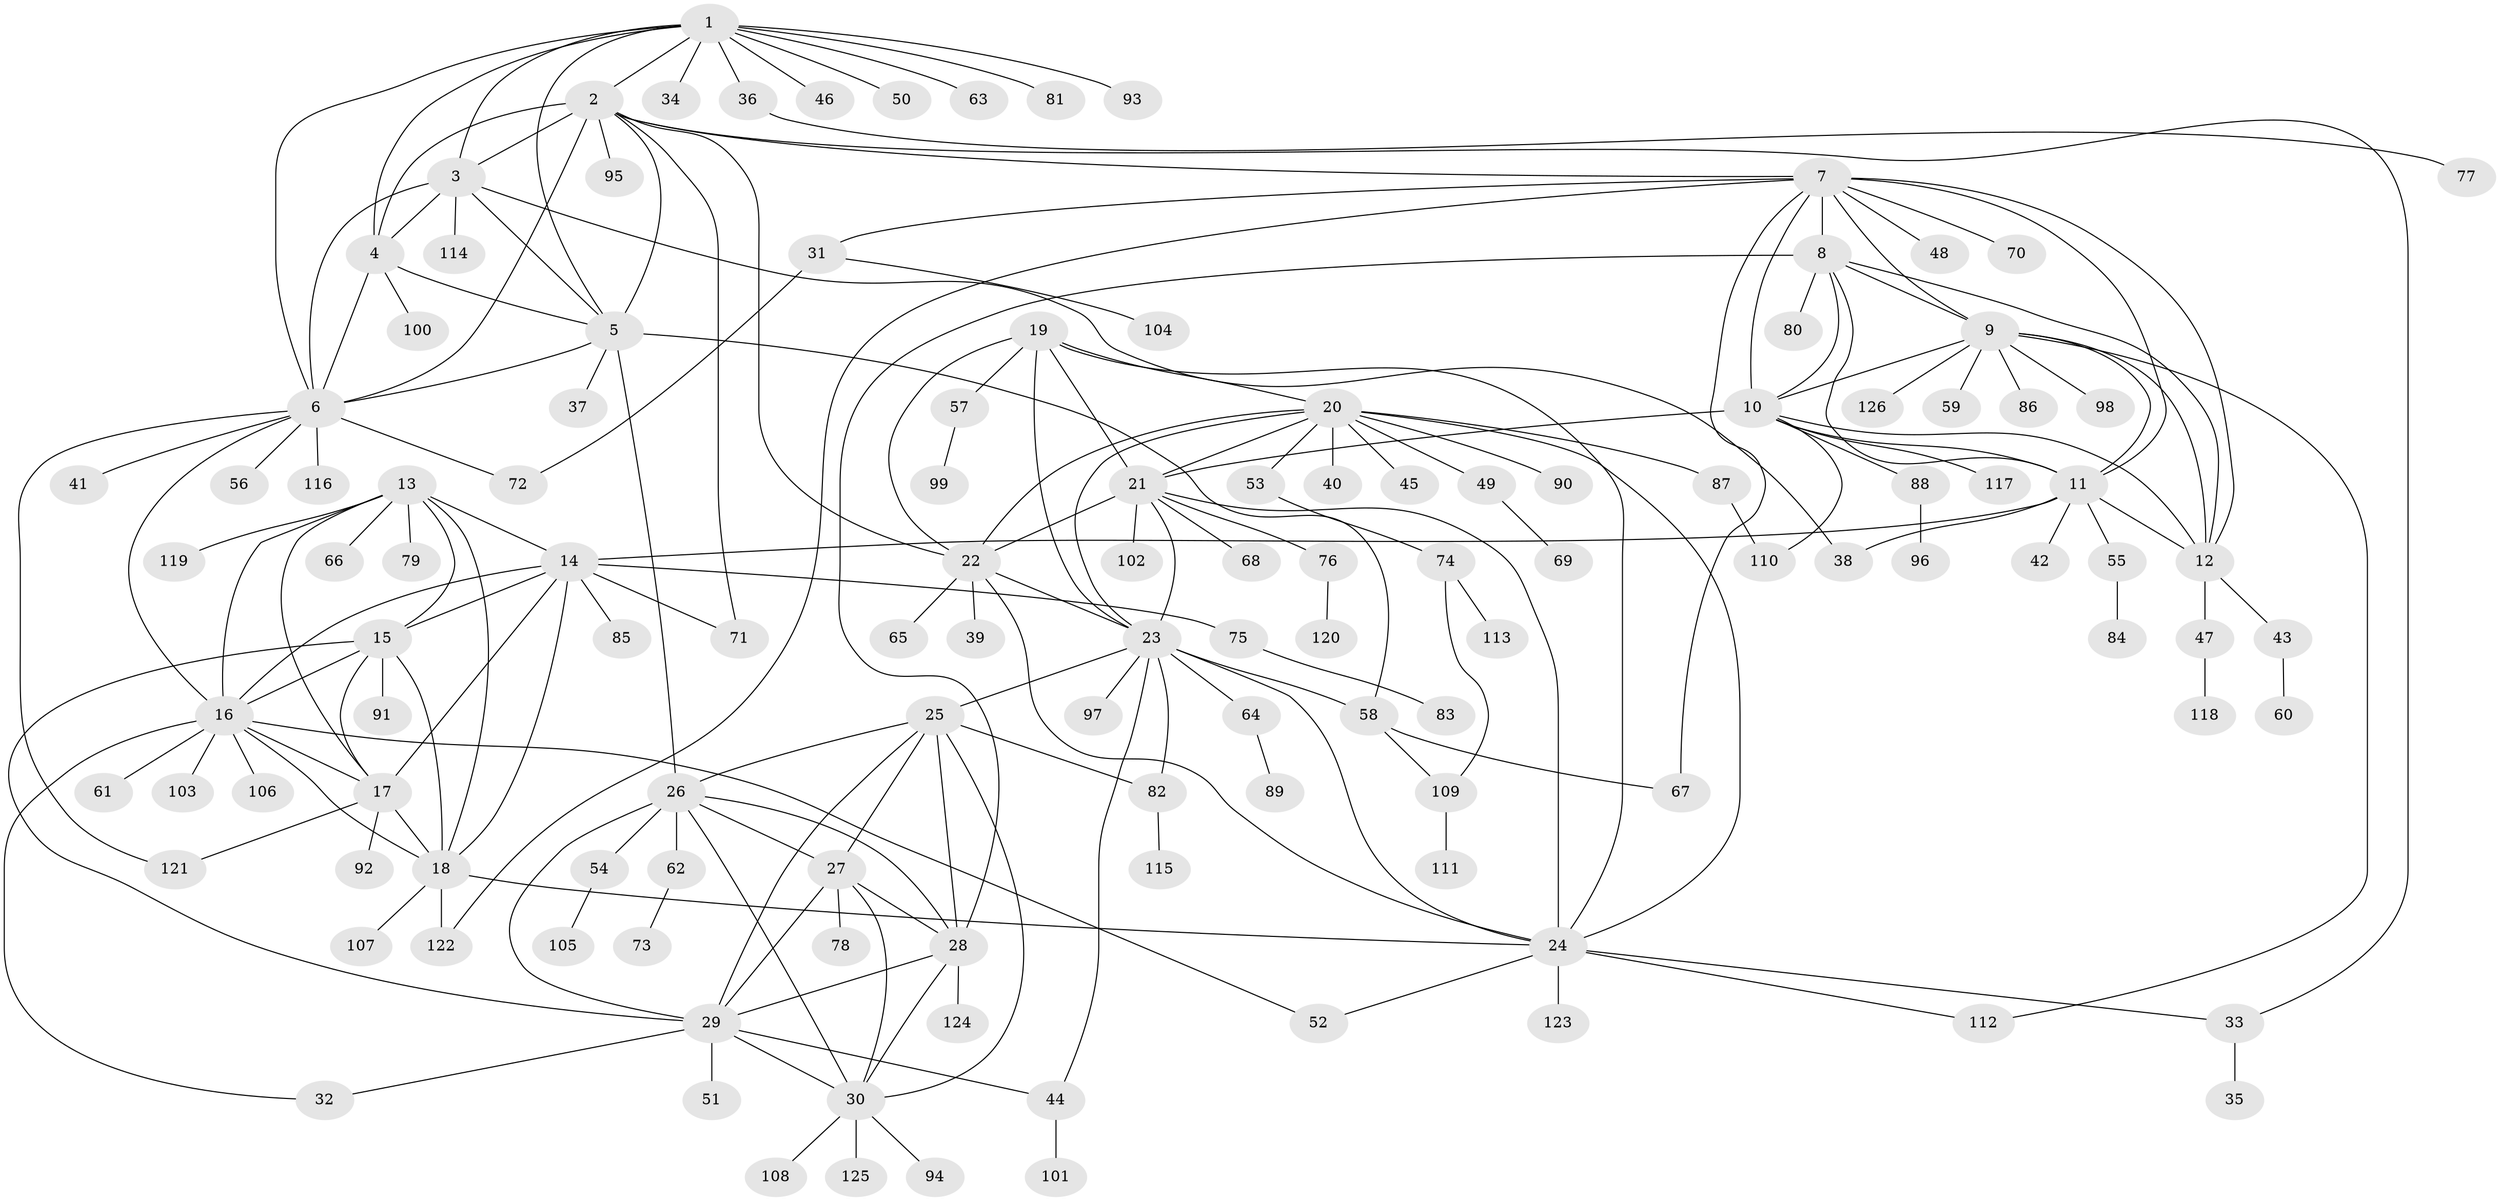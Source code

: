 // Generated by graph-tools (version 1.1) at 2025/55/03/09/25 04:55:59]
// undirected, 126 vertices, 196 edges
graph export_dot {
graph [start="1"]
  node [color=gray90,style=filled];
  1;
  2;
  3;
  4;
  5;
  6;
  7;
  8;
  9;
  10;
  11;
  12;
  13;
  14;
  15;
  16;
  17;
  18;
  19;
  20;
  21;
  22;
  23;
  24;
  25;
  26;
  27;
  28;
  29;
  30;
  31;
  32;
  33;
  34;
  35;
  36;
  37;
  38;
  39;
  40;
  41;
  42;
  43;
  44;
  45;
  46;
  47;
  48;
  49;
  50;
  51;
  52;
  53;
  54;
  55;
  56;
  57;
  58;
  59;
  60;
  61;
  62;
  63;
  64;
  65;
  66;
  67;
  68;
  69;
  70;
  71;
  72;
  73;
  74;
  75;
  76;
  77;
  78;
  79;
  80;
  81;
  82;
  83;
  84;
  85;
  86;
  87;
  88;
  89;
  90;
  91;
  92;
  93;
  94;
  95;
  96;
  97;
  98;
  99;
  100;
  101;
  102;
  103;
  104;
  105;
  106;
  107;
  108;
  109;
  110;
  111;
  112;
  113;
  114;
  115;
  116;
  117;
  118;
  119;
  120;
  121;
  122;
  123;
  124;
  125;
  126;
  1 -- 2;
  1 -- 3;
  1 -- 4;
  1 -- 5;
  1 -- 6;
  1 -- 34;
  1 -- 36;
  1 -- 46;
  1 -- 50;
  1 -- 63;
  1 -- 81;
  1 -- 93;
  2 -- 3;
  2 -- 4;
  2 -- 5;
  2 -- 6;
  2 -- 7;
  2 -- 22;
  2 -- 33;
  2 -- 71;
  2 -- 95;
  3 -- 4;
  3 -- 5;
  3 -- 6;
  3 -- 38;
  3 -- 114;
  4 -- 5;
  4 -- 6;
  4 -- 100;
  5 -- 6;
  5 -- 26;
  5 -- 37;
  5 -- 58;
  6 -- 16;
  6 -- 41;
  6 -- 56;
  6 -- 72;
  6 -- 116;
  6 -- 121;
  7 -- 8;
  7 -- 9;
  7 -- 10;
  7 -- 11;
  7 -- 12;
  7 -- 31;
  7 -- 48;
  7 -- 67;
  7 -- 70;
  7 -- 122;
  8 -- 9;
  8 -- 10;
  8 -- 11;
  8 -- 12;
  8 -- 28;
  8 -- 80;
  9 -- 10;
  9 -- 11;
  9 -- 12;
  9 -- 59;
  9 -- 86;
  9 -- 98;
  9 -- 112;
  9 -- 126;
  10 -- 11;
  10 -- 12;
  10 -- 21;
  10 -- 88;
  10 -- 110;
  10 -- 117;
  11 -- 12;
  11 -- 14;
  11 -- 38;
  11 -- 42;
  11 -- 55;
  12 -- 43;
  12 -- 47;
  13 -- 14;
  13 -- 15;
  13 -- 16;
  13 -- 17;
  13 -- 18;
  13 -- 66;
  13 -- 79;
  13 -- 119;
  14 -- 15;
  14 -- 16;
  14 -- 17;
  14 -- 18;
  14 -- 71;
  14 -- 75;
  14 -- 85;
  15 -- 16;
  15 -- 17;
  15 -- 18;
  15 -- 29;
  15 -- 91;
  16 -- 17;
  16 -- 18;
  16 -- 32;
  16 -- 52;
  16 -- 61;
  16 -- 103;
  16 -- 106;
  17 -- 18;
  17 -- 92;
  17 -- 121;
  18 -- 24;
  18 -- 107;
  18 -- 122;
  19 -- 20;
  19 -- 21;
  19 -- 22;
  19 -- 23;
  19 -- 24;
  19 -- 57;
  20 -- 21;
  20 -- 22;
  20 -- 23;
  20 -- 24;
  20 -- 40;
  20 -- 45;
  20 -- 49;
  20 -- 53;
  20 -- 87;
  20 -- 90;
  21 -- 22;
  21 -- 23;
  21 -- 24;
  21 -- 68;
  21 -- 76;
  21 -- 102;
  22 -- 23;
  22 -- 24;
  22 -- 39;
  22 -- 65;
  23 -- 24;
  23 -- 25;
  23 -- 44;
  23 -- 58;
  23 -- 64;
  23 -- 82;
  23 -- 97;
  24 -- 33;
  24 -- 52;
  24 -- 112;
  24 -- 123;
  25 -- 26;
  25 -- 27;
  25 -- 28;
  25 -- 29;
  25 -- 30;
  25 -- 82;
  26 -- 27;
  26 -- 28;
  26 -- 29;
  26 -- 30;
  26 -- 54;
  26 -- 62;
  27 -- 28;
  27 -- 29;
  27 -- 30;
  27 -- 78;
  28 -- 29;
  28 -- 30;
  28 -- 124;
  29 -- 30;
  29 -- 32;
  29 -- 44;
  29 -- 51;
  30 -- 94;
  30 -- 108;
  30 -- 125;
  31 -- 72;
  31 -- 104;
  33 -- 35;
  36 -- 77;
  43 -- 60;
  44 -- 101;
  47 -- 118;
  49 -- 69;
  53 -- 74;
  54 -- 105;
  55 -- 84;
  57 -- 99;
  58 -- 67;
  58 -- 109;
  62 -- 73;
  64 -- 89;
  74 -- 109;
  74 -- 113;
  75 -- 83;
  76 -- 120;
  82 -- 115;
  87 -- 110;
  88 -- 96;
  109 -- 111;
}
